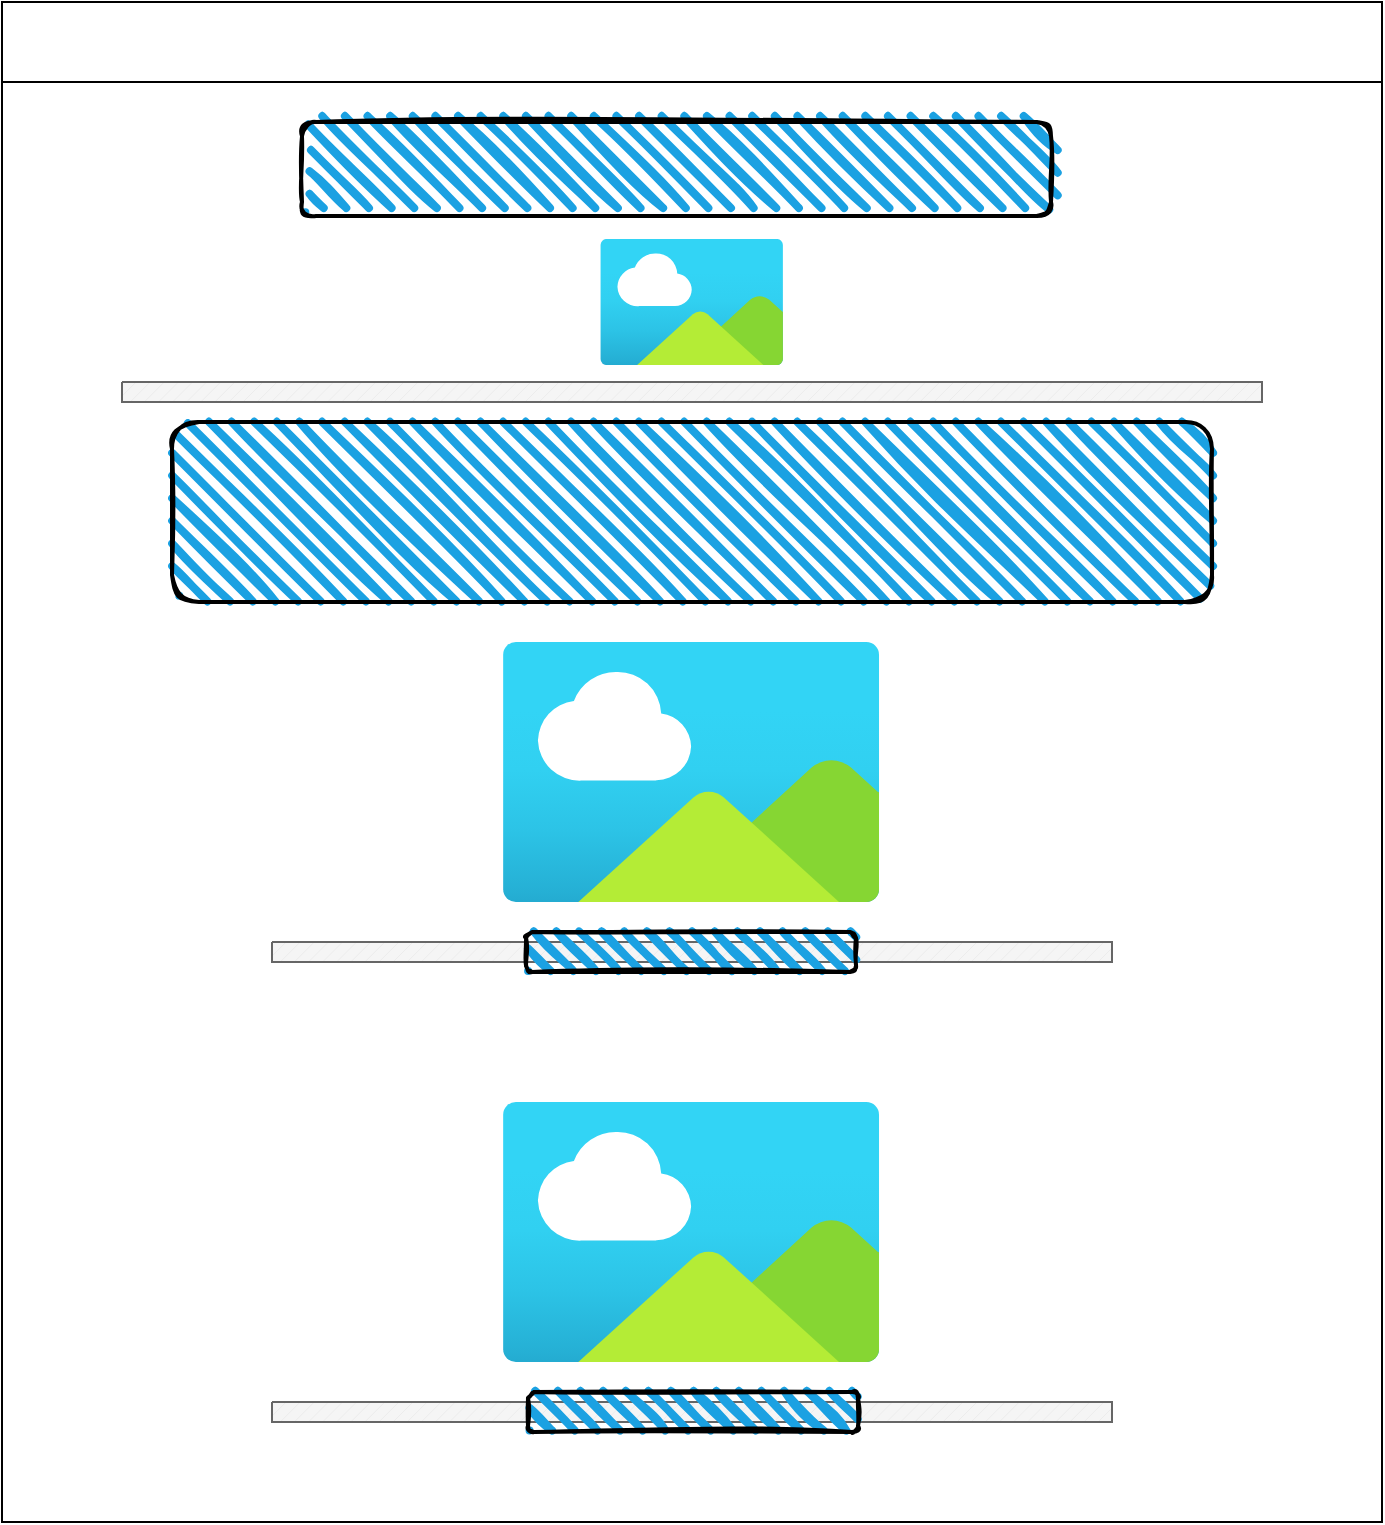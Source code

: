 <mxfile>
    <diagram id="pIaEtrtLPv3HG8r1JEND" name="Starting screen">
        <mxGraphModel dx="520" dy="429" grid="1" gridSize="10" guides="1" tooltips="1" connect="1" arrows="1" fold="1" page="1" pageScale="1" pageWidth="850" pageHeight="1100" math="0" shadow="0">
            <root>
                <mxCell id="0"/>
                <mxCell id="1" parent="0"/>
                <mxCell id="2" value="" style="rounded=0;whiteSpace=wrap;html=1;" parent="1" vertex="1">
                    <mxGeometry x="80" y="80" width="400" height="300" as="geometry"/>
                </mxCell>
                <mxCell id="3" value="Header" style="rounded=0;whiteSpace=wrap;html=1;" parent="1" vertex="1">
                    <mxGeometry x="80" y="80" width="400" height="40" as="geometry"/>
                </mxCell>
                <mxCell id="4" value="" style="shape=partialRectangle;whiteSpace=wrap;html=1;top=0;left=0;fillColor=none;" parent="1" vertex="1">
                    <mxGeometry x="110" y="220" width="120" height="20" as="geometry"/>
                </mxCell>
                <mxCell id="6" value="Calculate" style="labelPosition=center;verticalLabelPosition=middle;align=center;html=1;shape=mxgraph.basic.button;dx=10;" parent="1" vertex="1">
                    <mxGeometry x="110" y="270" width="100" height="40" as="geometry"/>
                </mxCell>
                <mxCell id="7" value="" style="rounded=0;whiteSpace=wrap;html=1;" parent="1" vertex="1">
                    <mxGeometry x="80" y="80" width="690" height="760" as="geometry"/>
                </mxCell>
                <mxCell id="8" value="" style="rounded=0;whiteSpace=wrap;html=1;" parent="1" vertex="1">
                    <mxGeometry x="80" y="80" width="690" height="40" as="geometry"/>
                </mxCell>
                <mxCell id="9" value="" style="rounded=1;whiteSpace=wrap;html=1;strokeWidth=2;fillWeight=4;hachureGap=8;hachureAngle=45;fillColor=#1ba1e2;sketch=1;" parent="1" vertex="1">
                    <mxGeometry x="230" y="140" width="374.5" height="47" as="geometry"/>
                </mxCell>
                <mxCell id="10" value="" style="rounded=1;whiteSpace=wrap;html=1;strokeWidth=2;fillWeight=4;hachureGap=8;hachureAngle=45;fillColor=#1ba1e2;sketch=1;" parent="1" vertex="1">
                    <mxGeometry x="165" y="290" width="520" height="90" as="geometry"/>
                </mxCell>
                <mxCell id="11" value="" style="aspect=fixed;html=1;points=[];align=center;image;fontSize=12;image=img/lib/azure2/general/Image.svg;fillColor=#BA6D07;" parent="1" vertex="1">
                    <mxGeometry x="379" y="198.47" width="91.73" height="63.06" as="geometry"/>
                </mxCell>
                <mxCell id="12" value="" style="aspect=fixed;html=1;points=[];align=center;image;fontSize=12;image=img/lib/azure2/general/Image.svg;fillColor=#BA6D07;" parent="1" vertex="1">
                    <mxGeometry x="330" y="400" width="189.09" height="130" as="geometry"/>
                </mxCell>
                <mxCell id="21" value="" style="aspect=fixed;html=1;points=[];align=center;image;fontSize=12;image=img/lib/azure2/general/Image.svg;fillColor=#BA6D07;" parent="1" vertex="1">
                    <mxGeometry x="330" y="630" width="189.09" height="130" as="geometry"/>
                </mxCell>
                <mxCell id="23" value="" style="verticalLabelPosition=bottom;verticalAlign=top;html=1;shape=mxgraph.basic.patternFillRect;fillStyle=diag;step=5;fillStrokeWidth=0.2;fillStrokeColor=#dddddd;fillColor=#f5f5f5;fontColor=#333333;strokeColor=#666666;" parent="1" vertex="1">
                    <mxGeometry x="140" y="270" width="570" height="10" as="geometry"/>
                </mxCell>
                <mxCell id="24" value="" style="verticalLabelPosition=bottom;verticalAlign=top;html=1;shape=mxgraph.basic.patternFillRect;fillStyle=diag;step=5;fillStrokeWidth=0.2;fillStrokeColor=#dddddd;fillColor=#f5f5f5;fontColor=#333333;strokeColor=#666666;" parent="1" vertex="1">
                    <mxGeometry x="215" y="550" width="420" height="10" as="geometry"/>
                </mxCell>
                <mxCell id="25" value="" style="verticalLabelPosition=bottom;verticalAlign=top;html=1;shape=mxgraph.basic.patternFillRect;fillStyle=diag;step=5;fillStrokeWidth=0.2;fillStrokeColor=#dddddd;fillColor=#f5f5f5;fontColor=#333333;strokeColor=#666666;" parent="1" vertex="1">
                    <mxGeometry x="215" y="780" width="420" height="10" as="geometry"/>
                </mxCell>
                <mxCell id="26" value="" style="rounded=1;whiteSpace=wrap;html=1;strokeWidth=2;fillWeight=4;hachureGap=8;hachureAngle=45;fillColor=#1ba1e2;sketch=1;" parent="1" vertex="1">
                    <mxGeometry x="342.04" y="545" width="165" height="20" as="geometry"/>
                </mxCell>
                <mxCell id="27" value="" style="rounded=1;whiteSpace=wrap;html=1;strokeWidth=2;fillWeight=4;hachureGap=8;hachureAngle=45;fillColor=#1ba1e2;sketch=1;" parent="1" vertex="1">
                    <mxGeometry x="343" y="775" width="165" height="20" as="geometry"/>
                </mxCell>
            </root>
        </mxGraphModel>
    </diagram>
    <diagram id="f8lQnOnyLd94YVpVjRPF" name="Crystal Opening Page">
        <mxGraphModel dx="800" dy="660" grid="1" gridSize="10" guides="1" tooltips="1" connect="1" arrows="1" fold="1" page="1" pageScale="1" pageWidth="827" pageHeight="1169" math="0" shadow="0">
            <root>
                <mxCell id="nt6mBDqDGQ9ih6EM6o8u-0"/>
                <mxCell id="nt6mBDqDGQ9ih6EM6o8u-1" parent="nt6mBDqDGQ9ih6EM6o8u-0"/>
                <mxCell id="XqLEFytke7Xc7IHL9Cqw-0" value="" style="rounded=0;whiteSpace=wrap;html=1;" parent="nt6mBDqDGQ9ih6EM6o8u-1" vertex="1">
                    <mxGeometry x="63" y="79" width="400" height="300" as="geometry"/>
                </mxCell>
                <mxCell id="XqLEFytke7Xc7IHL9Cqw-1" value="Header" style="rounded=0;whiteSpace=wrap;html=1;" parent="nt6mBDqDGQ9ih6EM6o8u-1" vertex="1">
                    <mxGeometry x="63" y="79" width="400" height="40" as="geometry"/>
                </mxCell>
                <mxCell id="XqLEFytke7Xc7IHL9Cqw-2" value="" style="shape=partialRectangle;whiteSpace=wrap;html=1;top=0;left=0;fillColor=none;" parent="nt6mBDqDGQ9ih6EM6o8u-1" vertex="1">
                    <mxGeometry x="93" y="219" width="120" height="20" as="geometry"/>
                </mxCell>
                <mxCell id="XqLEFytke7Xc7IHL9Cqw-3" value="Calculate" style="labelPosition=center;verticalLabelPosition=middle;align=center;html=1;shape=mxgraph.basic.button;dx=10;" parent="nt6mBDqDGQ9ih6EM6o8u-1" vertex="1">
                    <mxGeometry x="93" y="269" width="100" height="40" as="geometry"/>
                </mxCell>
                <mxCell id="XqLEFytke7Xc7IHL9Cqw-4" value="" style="rounded=0;whiteSpace=wrap;html=1;" parent="nt6mBDqDGQ9ih6EM6o8u-1" vertex="1">
                    <mxGeometry x="63" y="79" width="690" height="371" as="geometry"/>
                </mxCell>
                <mxCell id="XqLEFytke7Xc7IHL9Cqw-5" value="Home Page link" style="rounded=0;whiteSpace=wrap;html=1;" parent="nt6mBDqDGQ9ih6EM6o8u-1" vertex="1">
                    <mxGeometry x="63" y="79" width="690" height="40" as="geometry"/>
                </mxCell>
                <mxCell id="XqLEFytke7Xc7IHL9Cqw-7" value="" style="rounded=1;whiteSpace=wrap;html=1;strokeWidth=2;fillWeight=4;hachureGap=8;hachureAngle=45;fillColor=#1ba1e2;sketch=1;" parent="nt6mBDqDGQ9ih6EM6o8u-1" vertex="1">
                    <mxGeometry x="148.5" y="228" width="520" height="22" as="geometry"/>
                </mxCell>
                <mxCell id="XqLEFytke7Xc7IHL9Cqw-11" value="" style="verticalLabelPosition=bottom;verticalAlign=top;html=1;shape=mxgraph.basic.patternFillRect;fillStyle=diag;step=5;fillStrokeWidth=0.2;fillStrokeColor=#dddddd;fillColor=#f5f5f5;fontColor=#333333;strokeColor=#666666;" parent="nt6mBDqDGQ9ih6EM6o8u-1" vertex="1">
                    <mxGeometry x="123" y="200" width="570" height="10" as="geometry"/>
                </mxCell>
                <mxCell id="wxBpKY1c8maVnZtJbcuv-0" value="Month" style="rounded=1;arcSize=9;fillColor=#ffffff;strokeColor=#4C9AFF;html=1;strokeWidth=2;spacingLeft=30;fontColor=#000000;align=left;labelBackgroundColor=none;" parent="nt6mBDqDGQ9ih6EM6o8u-1" vertex="1">
                    <mxGeometry x="198" y="294" width="110" height="30" as="geometry"/>
                </mxCell>
                <mxCell id="wxBpKY1c8maVnZtJbcuv-1" value="" style="shape=step;whiteSpace=wrap;html=1;rounded=0;strokeColor=none;strokeWidth=2;fillColor=#0A1E43;gradientColor=none;fontFamily=Verdana;fontSize=14;fontColor=#000000;align=left;direction=south;size=0.65;labelBackgroundColor=none;" parent="wxBpKY1c8maVnZtJbcuv-0" vertex="1">
                    <mxGeometry x="1" y="0.5" width="10" height="7" relative="1" as="geometry">
                        <mxPoint x="-24" y="-3" as="offset"/>
                    </mxGeometry>
                </mxCell>
                <mxCell id="wxBpKY1c8maVnZtJbcuv-7" value="" style="rounded=1;whiteSpace=wrap;html=1;strokeWidth=2;fillWeight=4;hachureGap=8;hachureAngle=45;fillColor=#1ba1e2;sketch=1;" parent="nt6mBDqDGQ9ih6EM6o8u-1" vertex="1">
                    <mxGeometry x="70" y="298" width="120" height="22" as="geometry"/>
                </mxCell>
                <mxCell id="wxBpKY1c8maVnZtJbcuv-8" value="Day" style="rounded=1;arcSize=9;fillColor=#ffffff;strokeColor=#4C9AFF;html=1;strokeWidth=2;spacingLeft=30;fontColor=#000000;align=left;labelBackgroundColor=none;" parent="nt6mBDqDGQ9ih6EM6o8u-1" vertex="1">
                    <mxGeometry x="313" y="294" width="110" height="30" as="geometry"/>
                </mxCell>
                <mxCell id="wxBpKY1c8maVnZtJbcuv-9" value="" style="shape=step;whiteSpace=wrap;html=1;rounded=0;strokeColor=none;strokeWidth=2;fillColor=#0A1E43;gradientColor=none;fontFamily=Verdana;fontSize=14;fontColor=#000000;align=left;direction=south;size=0.65;labelBackgroundColor=none;" parent="wxBpKY1c8maVnZtJbcuv-8" vertex="1">
                    <mxGeometry x="1" y="0.5" width="10" height="7" relative="1" as="geometry">
                        <mxPoint x="-24" y="-3" as="offset"/>
                    </mxGeometry>
                </mxCell>
                <mxCell id="wxBpKY1c8maVnZtJbcuv-10" value="Button" style="labelPosition=center;verticalLabelPosition=middle;align=center;html=1;shape=mxgraph.basic.button;dx=10;" parent="nt6mBDqDGQ9ih6EM6o8u-1" vertex="1">
                    <mxGeometry x="70" y="339" width="110" height="40" as="geometry"/>
                </mxCell>
                <mxCell id="wxBpKY1c8maVnZtJbcuv-11" value="" style="verticalLabelPosition=bottom;verticalAlign=top;html=1;shape=mxgraph.basic.patternFillRect;fillStyle=diag;step=5;fillStrokeWidth=0.2;fillStrokeColor=#dddddd;fillColor=#f5f5f5;fontColor=#333333;strokeColor=#666666;" parent="nt6mBDqDGQ9ih6EM6o8u-1" vertex="1">
                    <mxGeometry x="129" y="400" width="570" height="10" as="geometry"/>
                </mxCell>
                <mxCell id="df7XNX8LgUYu5g0nGw-A-0" value="Whats Your Birthstone/Crystal?" style="text;strokeColor=none;fillColor=none;html=1;fontSize=24;fontStyle=1;verticalAlign=middle;align=center;" vertex="1" parent="nt6mBDqDGQ9ih6EM6o8u-1">
                    <mxGeometry x="239" y="140" width="350" height="40" as="geometry"/>
                </mxCell>
            </root>
        </mxGraphModel>
    </diagram>
    <diagram name="Crystal Information Page" id="PCvtQRm5MolgsJY8kbP5">
        <mxGraphModel dx="800" dy="660" grid="1" gridSize="10" guides="1" tooltips="1" connect="1" arrows="1" fold="1" page="1" pageScale="1" pageWidth="827" pageHeight="1169" math="0" shadow="0">
            <root>
                <mxCell id="CbxtCQWOqLCljgE116eZ-0"/>
                <mxCell id="CbxtCQWOqLCljgE116eZ-1" parent="CbxtCQWOqLCljgE116eZ-0"/>
                <mxCell id="CbxtCQWOqLCljgE116eZ-2" value="" style="rounded=0;whiteSpace=wrap;html=1;" parent="CbxtCQWOqLCljgE116eZ-1" vertex="1">
                    <mxGeometry x="63" y="79" width="400" height="300" as="geometry"/>
                </mxCell>
                <mxCell id="CbxtCQWOqLCljgE116eZ-3" value="Header" style="rounded=0;whiteSpace=wrap;html=1;" parent="CbxtCQWOqLCljgE116eZ-1" vertex="1">
                    <mxGeometry x="63" y="79" width="400" height="40" as="geometry"/>
                </mxCell>
                <mxCell id="CbxtCQWOqLCljgE116eZ-4" value="" style="shape=partialRectangle;whiteSpace=wrap;html=1;top=0;left=0;fillColor=none;" parent="CbxtCQWOqLCljgE116eZ-1" vertex="1">
                    <mxGeometry x="93" y="219" width="120" height="20" as="geometry"/>
                </mxCell>
                <mxCell id="CbxtCQWOqLCljgE116eZ-5" value="Calculate" style="labelPosition=center;verticalLabelPosition=middle;align=center;html=1;shape=mxgraph.basic.button;dx=10;" parent="CbxtCQWOqLCljgE116eZ-1" vertex="1">
                    <mxGeometry x="93" y="269" width="100" height="40" as="geometry"/>
                </mxCell>
                <mxCell id="CbxtCQWOqLCljgE116eZ-6" value="" style="rounded=0;whiteSpace=wrap;html=1;" parent="CbxtCQWOqLCljgE116eZ-1" vertex="1">
                    <mxGeometry x="63" y="79" width="690" height="881" as="geometry"/>
                </mxCell>
                <mxCell id="CbxtCQWOqLCljgE116eZ-7" value="Home Page link" style="rounded=0;whiteSpace=wrap;html=1;" parent="CbxtCQWOqLCljgE116eZ-1" vertex="1">
                    <mxGeometry x="63" y="79" width="690" height="40" as="geometry"/>
                </mxCell>
                <mxCell id="CbxtCQWOqLCljgE116eZ-9" value="" style="rounded=1;whiteSpace=wrap;html=1;strokeWidth=2;fillWeight=4;hachureGap=8;hachureAngle=45;fillColor=#1ba1e2;sketch=1;" parent="CbxtCQWOqLCljgE116eZ-1" vertex="1">
                    <mxGeometry x="148.5" y="228" width="520" height="22" as="geometry"/>
                </mxCell>
                <mxCell id="CbxtCQWOqLCljgE116eZ-10" value="" style="verticalLabelPosition=bottom;verticalAlign=top;html=1;shape=mxgraph.basic.patternFillRect;fillStyle=diag;step=5;fillStrokeWidth=0.2;fillStrokeColor=#dddddd;fillColor=#f5f5f5;fontColor=#333333;strokeColor=#666666;" parent="CbxtCQWOqLCljgE116eZ-1" vertex="1">
                    <mxGeometry x="123" y="200" width="570" height="10" as="geometry"/>
                </mxCell>
                <mxCell id="CbxtCQWOqLCljgE116eZ-11" value="Month" style="rounded=1;arcSize=9;fillColor=#ffffff;strokeColor=#4C9AFF;html=1;strokeWidth=2;spacingLeft=30;fontColor=#000000;align=left;labelBackgroundColor=none;" parent="CbxtCQWOqLCljgE116eZ-1" vertex="1">
                    <mxGeometry x="198" y="294" width="110" height="30" as="geometry"/>
                </mxCell>
                <mxCell id="CbxtCQWOqLCljgE116eZ-12" value="" style="shape=step;whiteSpace=wrap;html=1;rounded=0;strokeColor=none;strokeWidth=2;fillColor=#0A1E43;gradientColor=none;fontFamily=Verdana;fontSize=14;fontColor=#000000;align=left;direction=south;size=0.65;labelBackgroundColor=none;" parent="CbxtCQWOqLCljgE116eZ-11" vertex="1">
                    <mxGeometry x="1" y="0.5" width="10" height="7" relative="1" as="geometry">
                        <mxPoint x="-24" y="-3" as="offset"/>
                    </mxGeometry>
                </mxCell>
                <mxCell id="CbxtCQWOqLCljgE116eZ-13" value="" style="rounded=1;whiteSpace=wrap;html=1;strokeWidth=2;fillWeight=4;hachureGap=8;hachureAngle=45;fillColor=#1ba1e2;sketch=1;" parent="CbxtCQWOqLCljgE116eZ-1" vertex="1">
                    <mxGeometry x="70" y="298" width="120" height="22" as="geometry"/>
                </mxCell>
                <mxCell id="CbxtCQWOqLCljgE116eZ-14" value="Day" style="rounded=1;arcSize=9;fillColor=#ffffff;strokeColor=#4C9AFF;html=1;strokeWidth=2;spacingLeft=30;fontColor=#000000;align=left;labelBackgroundColor=none;" parent="CbxtCQWOqLCljgE116eZ-1" vertex="1">
                    <mxGeometry x="313" y="294" width="110" height="30" as="geometry"/>
                </mxCell>
                <mxCell id="CbxtCQWOqLCljgE116eZ-15" value="" style="shape=step;whiteSpace=wrap;html=1;rounded=0;strokeColor=none;strokeWidth=2;fillColor=#0A1E43;gradientColor=none;fontFamily=Verdana;fontSize=14;fontColor=#000000;align=left;direction=south;size=0.65;labelBackgroundColor=none;" parent="CbxtCQWOqLCljgE116eZ-14" vertex="1">
                    <mxGeometry x="1" y="0.5" width="10" height="7" relative="1" as="geometry">
                        <mxPoint x="-24" y="-3" as="offset"/>
                    </mxGeometry>
                </mxCell>
                <mxCell id="CbxtCQWOqLCljgE116eZ-16" value="Button" style="labelPosition=center;verticalLabelPosition=middle;align=center;html=1;shape=mxgraph.basic.button;dx=10;" parent="CbxtCQWOqLCljgE116eZ-1" vertex="1">
                    <mxGeometry x="75" y="339" width="110" height="40" as="geometry"/>
                </mxCell>
                <mxCell id="CbxtCQWOqLCljgE116eZ-17" value="" style="verticalLabelPosition=bottom;verticalAlign=top;html=1;shape=mxgraph.basic.patternFillRect;fillStyle=diag;step=5;fillStrokeWidth=0.2;fillStrokeColor=#dddddd;fillColor=#f5f5f5;fontColor=#333333;strokeColor=#666666;" parent="CbxtCQWOqLCljgE116eZ-1" vertex="1">
                    <mxGeometry x="129" y="400" width="570" height="10" as="geometry"/>
                </mxCell>
                <mxCell id="CbxtCQWOqLCljgE116eZ-22" value="&lt;span style=&quot;font-size: 45px&quot;&gt;Birthstone/Crystal&lt;/span&gt;" style="text;strokeColor=none;fillColor=none;html=1;fontSize=24;fontStyle=1;verticalAlign=middle;align=center;" parent="CbxtCQWOqLCljgE116eZ-1" vertex="1">
                    <mxGeometry x="206.63" y="410" width="414.75" height="160" as="geometry"/>
                </mxCell>
                <mxCell id="Pli6xftZ7Oa7ZMaDijxR-0" value="" style="aspect=fixed;html=1;points=[];align=center;image;fontSize=12;image=img/lib/azure2/general/Image.svg;" vertex="1" parent="CbxtCQWOqLCljgE116eZ-1">
                    <mxGeometry x="328" y="540" width="160" height="110" as="geometry"/>
                </mxCell>
                <mxCell id="Pli6xftZ7Oa7ZMaDijxR-1" value="Month: _____" style="text;strokeColor=none;fillColor=none;html=1;fontSize=24;fontStyle=1;verticalAlign=middle;align=center;" vertex="1" parent="CbxtCQWOqLCljgE116eZ-1">
                    <mxGeometry x="129" y="420" width="185" height="40" as="geometry"/>
                </mxCell>
                <mxCell id="Pli6xftZ7Oa7ZMaDijxR-4" value="&lt;font style=&quot;font-size: 22px&quot;&gt;Discription of stone&lt;/font&gt;" style="text;html=1;strokeColor=none;fillColor=none;align=center;verticalAlign=middle;whiteSpace=wrap;rounded=0;" vertex="1" parent="CbxtCQWOqLCljgE116eZ-1">
                    <mxGeometry x="290.25" y="690" width="220" height="40" as="geometry"/>
                </mxCell>
                <mxCell id="Pli6xftZ7Oa7ZMaDijxR-5" value="" style="rounded=1;whiteSpace=wrap;html=1;strokeWidth=2;fillWeight=4;hachureGap=8;hachureAngle=45;fillColor=#1ba1e2;sketch=1;fontSize=22;" vertex="1" parent="CbxtCQWOqLCljgE116eZ-1">
                    <mxGeometry x="198" y="720" width="410" height="170" as="geometry"/>
                </mxCell>
                <mxCell id="E3GFCHR0EqXvsJHn2gZw-1" value="Whats Your Birthstone/Crystal?" style="text;strokeColor=none;fillColor=none;html=1;fontSize=24;fontStyle=1;verticalAlign=middle;align=center;" vertex="1" parent="CbxtCQWOqLCljgE116eZ-1">
                    <mxGeometry x="239" y="150" width="350" height="40" as="geometry"/>
                </mxCell>
            </root>
        </mxGraphModel>
    </diagram>
    <diagram name="Zodiac Opening Page" id="CK1Idz3GP9EACnx3qYrT">
        <mxGraphModel dx="743" dy="613" grid="1" gridSize="10" guides="1" tooltips="1" connect="1" arrows="1" fold="1" page="1" pageScale="1" pageWidth="827" pageHeight="1169" math="0" shadow="0">
            <root>
                <mxCell id="aVBV2k1nj4Gc9RcGpf2R-0"/>
                <mxCell id="aVBV2k1nj4Gc9RcGpf2R-1" parent="aVBV2k1nj4Gc9RcGpf2R-0"/>
                <mxCell id="aVBV2k1nj4Gc9RcGpf2R-2" value="" style="rounded=0;whiteSpace=wrap;html=1;" vertex="1" parent="aVBV2k1nj4Gc9RcGpf2R-1">
                    <mxGeometry x="63" y="79" width="400" height="300" as="geometry"/>
                </mxCell>
                <mxCell id="aVBV2k1nj4Gc9RcGpf2R-3" value="Header" style="rounded=0;whiteSpace=wrap;html=1;" vertex="1" parent="aVBV2k1nj4Gc9RcGpf2R-1">
                    <mxGeometry x="63" y="79" width="400" height="40" as="geometry"/>
                </mxCell>
                <mxCell id="aVBV2k1nj4Gc9RcGpf2R-4" value="" style="shape=partialRectangle;whiteSpace=wrap;html=1;top=0;left=0;fillColor=none;" vertex="1" parent="aVBV2k1nj4Gc9RcGpf2R-1">
                    <mxGeometry x="93" y="219" width="120" height="20" as="geometry"/>
                </mxCell>
                <mxCell id="aVBV2k1nj4Gc9RcGpf2R-5" value="Calculate" style="labelPosition=center;verticalLabelPosition=middle;align=center;html=1;shape=mxgraph.basic.button;dx=10;" vertex="1" parent="aVBV2k1nj4Gc9RcGpf2R-1">
                    <mxGeometry x="93" y="269" width="100" height="40" as="geometry"/>
                </mxCell>
                <mxCell id="aVBV2k1nj4Gc9RcGpf2R-6" value="" style="rounded=0;whiteSpace=wrap;html=1;" vertex="1" parent="aVBV2k1nj4Gc9RcGpf2R-1">
                    <mxGeometry x="63" y="79" width="690" height="371" as="geometry"/>
                </mxCell>
                <mxCell id="aVBV2k1nj4Gc9RcGpf2R-7" value="Home Page link" style="rounded=0;whiteSpace=wrap;html=1;" vertex="1" parent="aVBV2k1nj4Gc9RcGpf2R-1">
                    <mxGeometry x="63" y="79" width="690" height="40" as="geometry"/>
                </mxCell>
                <mxCell id="aVBV2k1nj4Gc9RcGpf2R-9" value="" style="rounded=1;whiteSpace=wrap;html=1;strokeWidth=2;fillWeight=4;hachureGap=8;hachureAngle=45;fillColor=#1ba1e2;sketch=1;" vertex="1" parent="aVBV2k1nj4Gc9RcGpf2R-1">
                    <mxGeometry x="148.5" y="228" width="520" height="22" as="geometry"/>
                </mxCell>
                <mxCell id="aVBV2k1nj4Gc9RcGpf2R-10" value="" style="verticalLabelPosition=bottom;verticalAlign=top;html=1;shape=mxgraph.basic.patternFillRect;fillStyle=diag;step=5;fillStrokeWidth=0.2;fillStrokeColor=#dddddd;fillColor=#f5f5f5;fontColor=#333333;strokeColor=#666666;" vertex="1" parent="aVBV2k1nj4Gc9RcGpf2R-1">
                    <mxGeometry x="123" y="200" width="570" height="10" as="geometry"/>
                </mxCell>
                <mxCell id="aVBV2k1nj4Gc9RcGpf2R-11" value="Month" style="rounded=1;arcSize=9;fillColor=#ffffff;strokeColor=#4C9AFF;html=1;strokeWidth=2;spacingLeft=30;fontColor=#000000;align=left;labelBackgroundColor=none;" vertex="1" parent="aVBV2k1nj4Gc9RcGpf2R-1">
                    <mxGeometry x="198" y="294" width="110" height="30" as="geometry"/>
                </mxCell>
                <mxCell id="aVBV2k1nj4Gc9RcGpf2R-12" value="" style="shape=step;whiteSpace=wrap;html=1;rounded=0;strokeColor=none;strokeWidth=2;fillColor=#0A1E43;gradientColor=none;fontFamily=Verdana;fontSize=14;fontColor=#000000;align=left;direction=south;size=0.65;labelBackgroundColor=none;" vertex="1" parent="aVBV2k1nj4Gc9RcGpf2R-11">
                    <mxGeometry x="1" y="0.5" width="10" height="7" relative="1" as="geometry">
                        <mxPoint x="-24" y="-3" as="offset"/>
                    </mxGeometry>
                </mxCell>
                <mxCell id="aVBV2k1nj4Gc9RcGpf2R-13" value="" style="rounded=1;whiteSpace=wrap;html=1;strokeWidth=2;fillWeight=4;hachureGap=8;hachureAngle=45;fillColor=#1ba1e2;sketch=1;" vertex="1" parent="aVBV2k1nj4Gc9RcGpf2R-1">
                    <mxGeometry x="70" y="298" width="120" height="22" as="geometry"/>
                </mxCell>
                <mxCell id="aVBV2k1nj4Gc9RcGpf2R-14" value="Day" style="rounded=1;arcSize=9;fillColor=#ffffff;strokeColor=#4C9AFF;html=1;strokeWidth=2;spacingLeft=30;fontColor=#000000;align=left;labelBackgroundColor=none;" vertex="1" parent="aVBV2k1nj4Gc9RcGpf2R-1">
                    <mxGeometry x="313" y="294" width="110" height="30" as="geometry"/>
                </mxCell>
                <mxCell id="aVBV2k1nj4Gc9RcGpf2R-15" value="" style="shape=step;whiteSpace=wrap;html=1;rounded=0;strokeColor=none;strokeWidth=2;fillColor=#0A1E43;gradientColor=none;fontFamily=Verdana;fontSize=14;fontColor=#000000;align=left;direction=south;size=0.65;labelBackgroundColor=none;" vertex="1" parent="aVBV2k1nj4Gc9RcGpf2R-14">
                    <mxGeometry x="1" y="0.5" width="10" height="7" relative="1" as="geometry">
                        <mxPoint x="-24" y="-3" as="offset"/>
                    </mxGeometry>
                </mxCell>
                <mxCell id="aVBV2k1nj4Gc9RcGpf2R-16" value="Button" style="labelPosition=center;verticalLabelPosition=middle;align=center;html=1;shape=mxgraph.basic.button;dx=10;" vertex="1" parent="aVBV2k1nj4Gc9RcGpf2R-1">
                    <mxGeometry x="70" y="339" width="110" height="40" as="geometry"/>
                </mxCell>
                <mxCell id="aVBV2k1nj4Gc9RcGpf2R-17" value="" style="verticalLabelPosition=bottom;verticalAlign=top;html=1;shape=mxgraph.basic.patternFillRect;fillStyle=diag;step=5;fillStrokeWidth=0.2;fillStrokeColor=#dddddd;fillColor=#f5f5f5;fontColor=#333333;strokeColor=#666666;" vertex="1" parent="aVBV2k1nj4Gc9RcGpf2R-1">
                    <mxGeometry x="129" y="400" width="570" height="10" as="geometry"/>
                </mxCell>
                <mxCell id="zWGHT6pvzPEmk8Sl53FF-0" value="Whats Your Zodiac Sign?" style="text;strokeColor=none;fillColor=none;html=1;fontSize=24;fontStyle=1;verticalAlign=middle;align=center;" vertex="1" parent="aVBV2k1nj4Gc9RcGpf2R-1">
                    <mxGeometry x="239" y="140" width="350" height="40" as="geometry"/>
                </mxCell>
            </root>
        </mxGraphModel>
    </diagram>
    <diagram name="Zodiac Information Page" id="Z0KBTE2RvKJTs7BSZ3zQ">
        <mxGraphModel dx="800" dy="660" grid="1" gridSize="10" guides="1" tooltips="1" connect="1" arrows="1" fold="1" page="1" pageScale="1" pageWidth="827" pageHeight="1169" math="0" shadow="0">
            <root>
                <mxCell id="WRvKpZFXEk4IwfRepgW1-0"/>
                <mxCell id="WRvKpZFXEk4IwfRepgW1-1" parent="WRvKpZFXEk4IwfRepgW1-0"/>
                <mxCell id="WRvKpZFXEk4IwfRepgW1-2" value="" style="rounded=0;whiteSpace=wrap;html=1;" vertex="1" parent="WRvKpZFXEk4IwfRepgW1-1">
                    <mxGeometry x="63" y="79" width="400" height="300" as="geometry"/>
                </mxCell>
                <mxCell id="WRvKpZFXEk4IwfRepgW1-3" value="Header" style="rounded=0;whiteSpace=wrap;html=1;" vertex="1" parent="WRvKpZFXEk4IwfRepgW1-1">
                    <mxGeometry x="63" y="79" width="400" height="40" as="geometry"/>
                </mxCell>
                <mxCell id="WRvKpZFXEk4IwfRepgW1-4" value="" style="shape=partialRectangle;whiteSpace=wrap;html=1;top=0;left=0;fillColor=none;" vertex="1" parent="WRvKpZFXEk4IwfRepgW1-1">
                    <mxGeometry x="93" y="219" width="120" height="20" as="geometry"/>
                </mxCell>
                <mxCell id="WRvKpZFXEk4IwfRepgW1-5" value="Calculate" style="labelPosition=center;verticalLabelPosition=middle;align=center;html=1;shape=mxgraph.basic.button;dx=10;" vertex="1" parent="WRvKpZFXEk4IwfRepgW1-1">
                    <mxGeometry x="93" y="269" width="100" height="40" as="geometry"/>
                </mxCell>
                <mxCell id="WRvKpZFXEk4IwfRepgW1-6" value="" style="rounded=0;whiteSpace=wrap;html=1;" vertex="1" parent="WRvKpZFXEk4IwfRepgW1-1">
                    <mxGeometry x="63" y="79" width="690" height="881" as="geometry"/>
                </mxCell>
                <mxCell id="WRvKpZFXEk4IwfRepgW1-7" value="Home Page link" style="rounded=0;whiteSpace=wrap;html=1;" vertex="1" parent="WRvKpZFXEk4IwfRepgW1-1">
                    <mxGeometry x="63" y="79" width="690" height="40" as="geometry"/>
                </mxCell>
                <mxCell id="WRvKpZFXEk4IwfRepgW1-9" value="" style="rounded=1;whiteSpace=wrap;html=1;strokeWidth=2;fillWeight=4;hachureGap=8;hachureAngle=45;fillColor=#1ba1e2;sketch=1;" vertex="1" parent="WRvKpZFXEk4IwfRepgW1-1">
                    <mxGeometry x="148.5" y="228" width="520" height="22" as="geometry"/>
                </mxCell>
                <mxCell id="WRvKpZFXEk4IwfRepgW1-10" value="" style="verticalLabelPosition=bottom;verticalAlign=top;html=1;shape=mxgraph.basic.patternFillRect;fillStyle=diag;step=5;fillStrokeWidth=0.2;fillStrokeColor=#dddddd;fillColor=#f5f5f5;fontColor=#333333;strokeColor=#666666;" vertex="1" parent="WRvKpZFXEk4IwfRepgW1-1">
                    <mxGeometry x="123" y="200" width="570" height="10" as="geometry"/>
                </mxCell>
                <mxCell id="WRvKpZFXEk4IwfRepgW1-11" value="Month" style="rounded=1;arcSize=9;fillColor=#ffffff;strokeColor=#4C9AFF;html=1;strokeWidth=2;spacingLeft=30;fontColor=#000000;align=left;labelBackgroundColor=none;" vertex="1" parent="WRvKpZFXEk4IwfRepgW1-1">
                    <mxGeometry x="198" y="294" width="110" height="30" as="geometry"/>
                </mxCell>
                <mxCell id="WRvKpZFXEk4IwfRepgW1-12" value="" style="shape=step;whiteSpace=wrap;html=1;rounded=0;strokeColor=none;strokeWidth=2;fillColor=#0A1E43;gradientColor=none;fontFamily=Verdana;fontSize=14;fontColor=#000000;align=left;direction=south;size=0.65;labelBackgroundColor=none;" vertex="1" parent="WRvKpZFXEk4IwfRepgW1-11">
                    <mxGeometry x="1" y="0.5" width="10" height="7" relative="1" as="geometry">
                        <mxPoint x="-24" y="-3" as="offset"/>
                    </mxGeometry>
                </mxCell>
                <mxCell id="WRvKpZFXEk4IwfRepgW1-13" value="" style="rounded=1;whiteSpace=wrap;html=1;strokeWidth=2;fillWeight=4;hachureGap=8;hachureAngle=45;fillColor=#1ba1e2;sketch=1;" vertex="1" parent="WRvKpZFXEk4IwfRepgW1-1">
                    <mxGeometry x="70" y="298" width="120" height="22" as="geometry"/>
                </mxCell>
                <mxCell id="WRvKpZFXEk4IwfRepgW1-14" value="Day" style="rounded=1;arcSize=9;fillColor=#ffffff;strokeColor=#4C9AFF;html=1;strokeWidth=2;spacingLeft=30;fontColor=#000000;align=left;labelBackgroundColor=none;" vertex="1" parent="WRvKpZFXEk4IwfRepgW1-1">
                    <mxGeometry x="313" y="294" width="110" height="30" as="geometry"/>
                </mxCell>
                <mxCell id="WRvKpZFXEk4IwfRepgW1-15" value="" style="shape=step;whiteSpace=wrap;html=1;rounded=0;strokeColor=none;strokeWidth=2;fillColor=#0A1E43;gradientColor=none;fontFamily=Verdana;fontSize=14;fontColor=#000000;align=left;direction=south;size=0.65;labelBackgroundColor=none;" vertex="1" parent="WRvKpZFXEk4IwfRepgW1-14">
                    <mxGeometry x="1" y="0.5" width="10" height="7" relative="1" as="geometry">
                        <mxPoint x="-24" y="-3" as="offset"/>
                    </mxGeometry>
                </mxCell>
                <mxCell id="WRvKpZFXEk4IwfRepgW1-16" value="Button" style="labelPosition=center;verticalLabelPosition=middle;align=center;html=1;shape=mxgraph.basic.button;dx=10;" vertex="1" parent="WRvKpZFXEk4IwfRepgW1-1">
                    <mxGeometry x="75" y="339" width="110" height="40" as="geometry"/>
                </mxCell>
                <mxCell id="WRvKpZFXEk4IwfRepgW1-17" value="" style="verticalLabelPosition=bottom;verticalAlign=top;html=1;shape=mxgraph.basic.patternFillRect;fillStyle=diag;step=5;fillStrokeWidth=0.2;fillStrokeColor=#dddddd;fillColor=#f5f5f5;fontColor=#333333;strokeColor=#666666;" vertex="1" parent="WRvKpZFXEk4IwfRepgW1-1">
                    <mxGeometry x="129" y="400" width="570" height="10" as="geometry"/>
                </mxCell>
                <mxCell id="WRvKpZFXEk4IwfRepgW1-18" value="&lt;span style=&quot;font-size: 45px&quot;&gt;Zodiac Sign&lt;/span&gt;" style="text;strokeColor=none;fillColor=none;html=1;fontSize=24;fontStyle=1;verticalAlign=middle;align=center;" vertex="1" parent="WRvKpZFXEk4IwfRepgW1-1">
                    <mxGeometry x="206.63" y="410" width="414.75" height="160" as="geometry"/>
                </mxCell>
                <mxCell id="WRvKpZFXEk4IwfRepgW1-19" value="" style="aspect=fixed;html=1;points=[];align=center;image;fontSize=12;image=img/lib/azure2/general/Image.svg;" vertex="1" parent="WRvKpZFXEk4IwfRepgW1-1">
                    <mxGeometry x="328" y="540" width="160" height="110" as="geometry"/>
                </mxCell>
                <mxCell id="WRvKpZFXEk4IwfRepgW1-20" value="Date # - Date #" style="text;strokeColor=none;fillColor=none;html=1;fontSize=24;fontStyle=1;verticalAlign=middle;align=center;" vertex="1" parent="WRvKpZFXEk4IwfRepgW1-1">
                    <mxGeometry x="129" y="420" width="185" height="40" as="geometry"/>
                </mxCell>
                <mxCell id="WRvKpZFXEk4IwfRepgW1-21" value="&lt;font style=&quot;font-size: 22px&quot;&gt;Discription of sign&lt;/font&gt;" style="text;html=1;strokeColor=none;fillColor=none;align=center;verticalAlign=middle;whiteSpace=wrap;rounded=0;" vertex="1" parent="WRvKpZFXEk4IwfRepgW1-1">
                    <mxGeometry x="290.25" y="690" width="220" height="40" as="geometry"/>
                </mxCell>
                <mxCell id="WRvKpZFXEk4IwfRepgW1-22" value="" style="rounded=1;whiteSpace=wrap;html=1;strokeWidth=2;fillWeight=4;hachureGap=8;hachureAngle=45;fillColor=#1ba1e2;sketch=1;fontSize=22;" vertex="1" parent="WRvKpZFXEk4IwfRepgW1-1">
                    <mxGeometry x="198" y="720" width="410" height="170" as="geometry"/>
                </mxCell>
                <mxCell id="IeKK49GKQ_I7QVv0v725-0" value="Whats Your Birthstone/Crystal?" style="text;strokeColor=none;fillColor=none;html=1;fontSize=24;fontStyle=1;verticalAlign=middle;align=center;" vertex="1" parent="WRvKpZFXEk4IwfRepgW1-1">
                    <mxGeometry x="239" y="140" width="350" height="40" as="geometry"/>
                </mxCell>
            </root>
        </mxGraphModel>
    </diagram>
</mxfile>